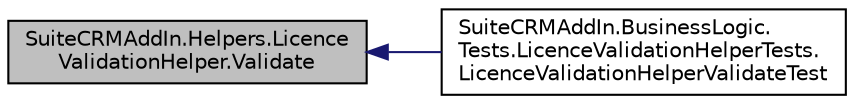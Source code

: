 digraph "SuiteCRMAddIn.Helpers.LicenceValidationHelper.Validate"
{
  edge [fontname="Helvetica",fontsize="10",labelfontname="Helvetica",labelfontsize="10"];
  node [fontname="Helvetica",fontsize="10",shape=record];
  rankdir="LR";
  Node10 [label="SuiteCRMAddIn.Helpers.Licence\lValidationHelper.Validate",height=0.2,width=0.4,color="black", fillcolor="grey75", style="filled", fontcolor="black"];
  Node10 -> Node11 [dir="back",color="midnightblue",fontsize="10",style="solid",fontname="Helvetica"];
  Node11 [label="SuiteCRMAddIn.BusinessLogic.\lTests.LicenceValidationHelperTests.\lLicenceValidationHelperValidateTest",height=0.2,width=0.4,color="black", fillcolor="white", style="filled",URL="$class_suite_c_r_m_add_in_1_1_business_logic_1_1_tests_1_1_licence_validation_helper_tests.html#a99b34331b764d9dc42f1cd52f818bf9b"];
}

